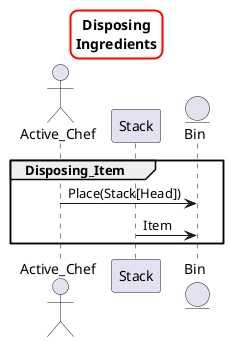 ' Preview with Alt D
' Sequence diagram for disposing ingredients
@startuml
skinparam titleBorderRoundCorner 15
skinparam titleBorderThickness 2
skinparam titleBorderColor red
title Disposing\nIngredients

actor Active_Chef as Chef
participant Stack as Inventory
entity Bin as Bin

' Disposing unwanted item
group Disposing_Item
    Chef -> Bin : Place(Stack[Head])
    Inventory -> Bin : Item
end
@enduml